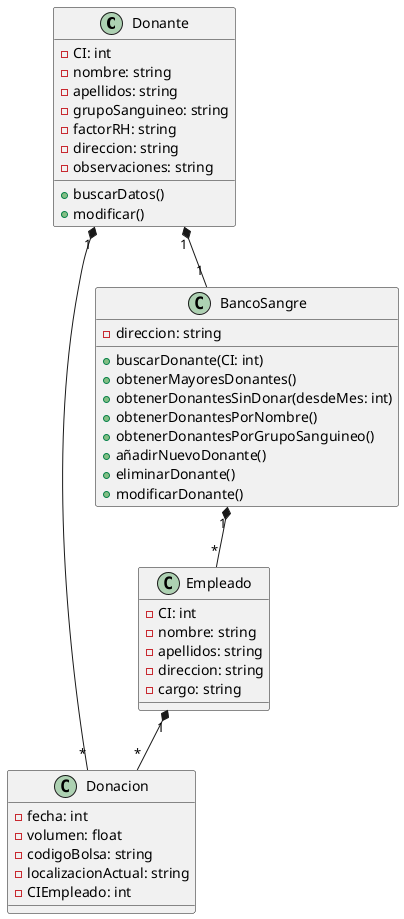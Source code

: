 ﻿@startuml
class Donante {
  - CI: int
  - nombre: string
  - apellidos: string
  - grupoSanguineo: string
  - factorRH: string
  - direccion: string
  - observaciones: string
  + buscarDatos()
  + modificar()
}

class Donacion {
  - fecha: int
  - volumen: float
  - codigoBolsa: string
  - localizacionActual: string
  - CIEmpleado: int
}

class Empleado {
  - CI: int
  - nombre: string
  - apellidos: string
  - direccion: string
  - cargo: string
}

class BancoSangre {
  - direccion: string
  + buscarDonante(CI: int)
  + obtenerMayoresDonantes()
  + obtenerDonantesSinDonar(desdeMes: int)
  + obtenerDonantesPorNombre()
  + obtenerDonantesPorGrupoSanguineo()
  + añadirNuevoDonante()
  + eliminarDonante()
  + modificarDonante()
}

Donante "1" *-- "*" Donacion
Donante "1" *-- "1" BancoSangre
Empleado "1" *-- "*" Donacion
BancoSangre "1" *-- "*" Empleado

@enduml
